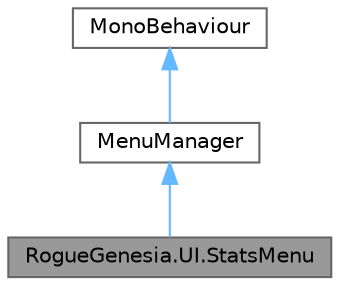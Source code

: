 digraph "RogueGenesia.UI.StatsMenu"
{
 // LATEX_PDF_SIZE
  bgcolor="transparent";
  edge [fontname=Helvetica,fontsize=10,labelfontname=Helvetica,labelfontsize=10];
  node [fontname=Helvetica,fontsize=10,shape=box,height=0.2,width=0.4];
  Node1 [label="RogueGenesia.UI.StatsMenu",height=0.2,width=0.4,color="gray40", fillcolor="grey60", style="filled", fontcolor="black",tooltip=" "];
  Node2 -> Node1 [dir="back",color="steelblue1",style="solid"];
  Node2 [label="MenuManager",height=0.2,width=0.4,color="gray40", fillcolor="white", style="filled",URL="$class_rogue_genesia_1_1_u_i_1_1_menu_manager.html",tooltip=" "];
  Node3 -> Node2 [dir="back",color="steelblue1",style="solid"];
  Node3 [label="MonoBehaviour",height=0.2,width=0.4,color="gray40", fillcolor="white", style="filled",tooltip=" "];
}
